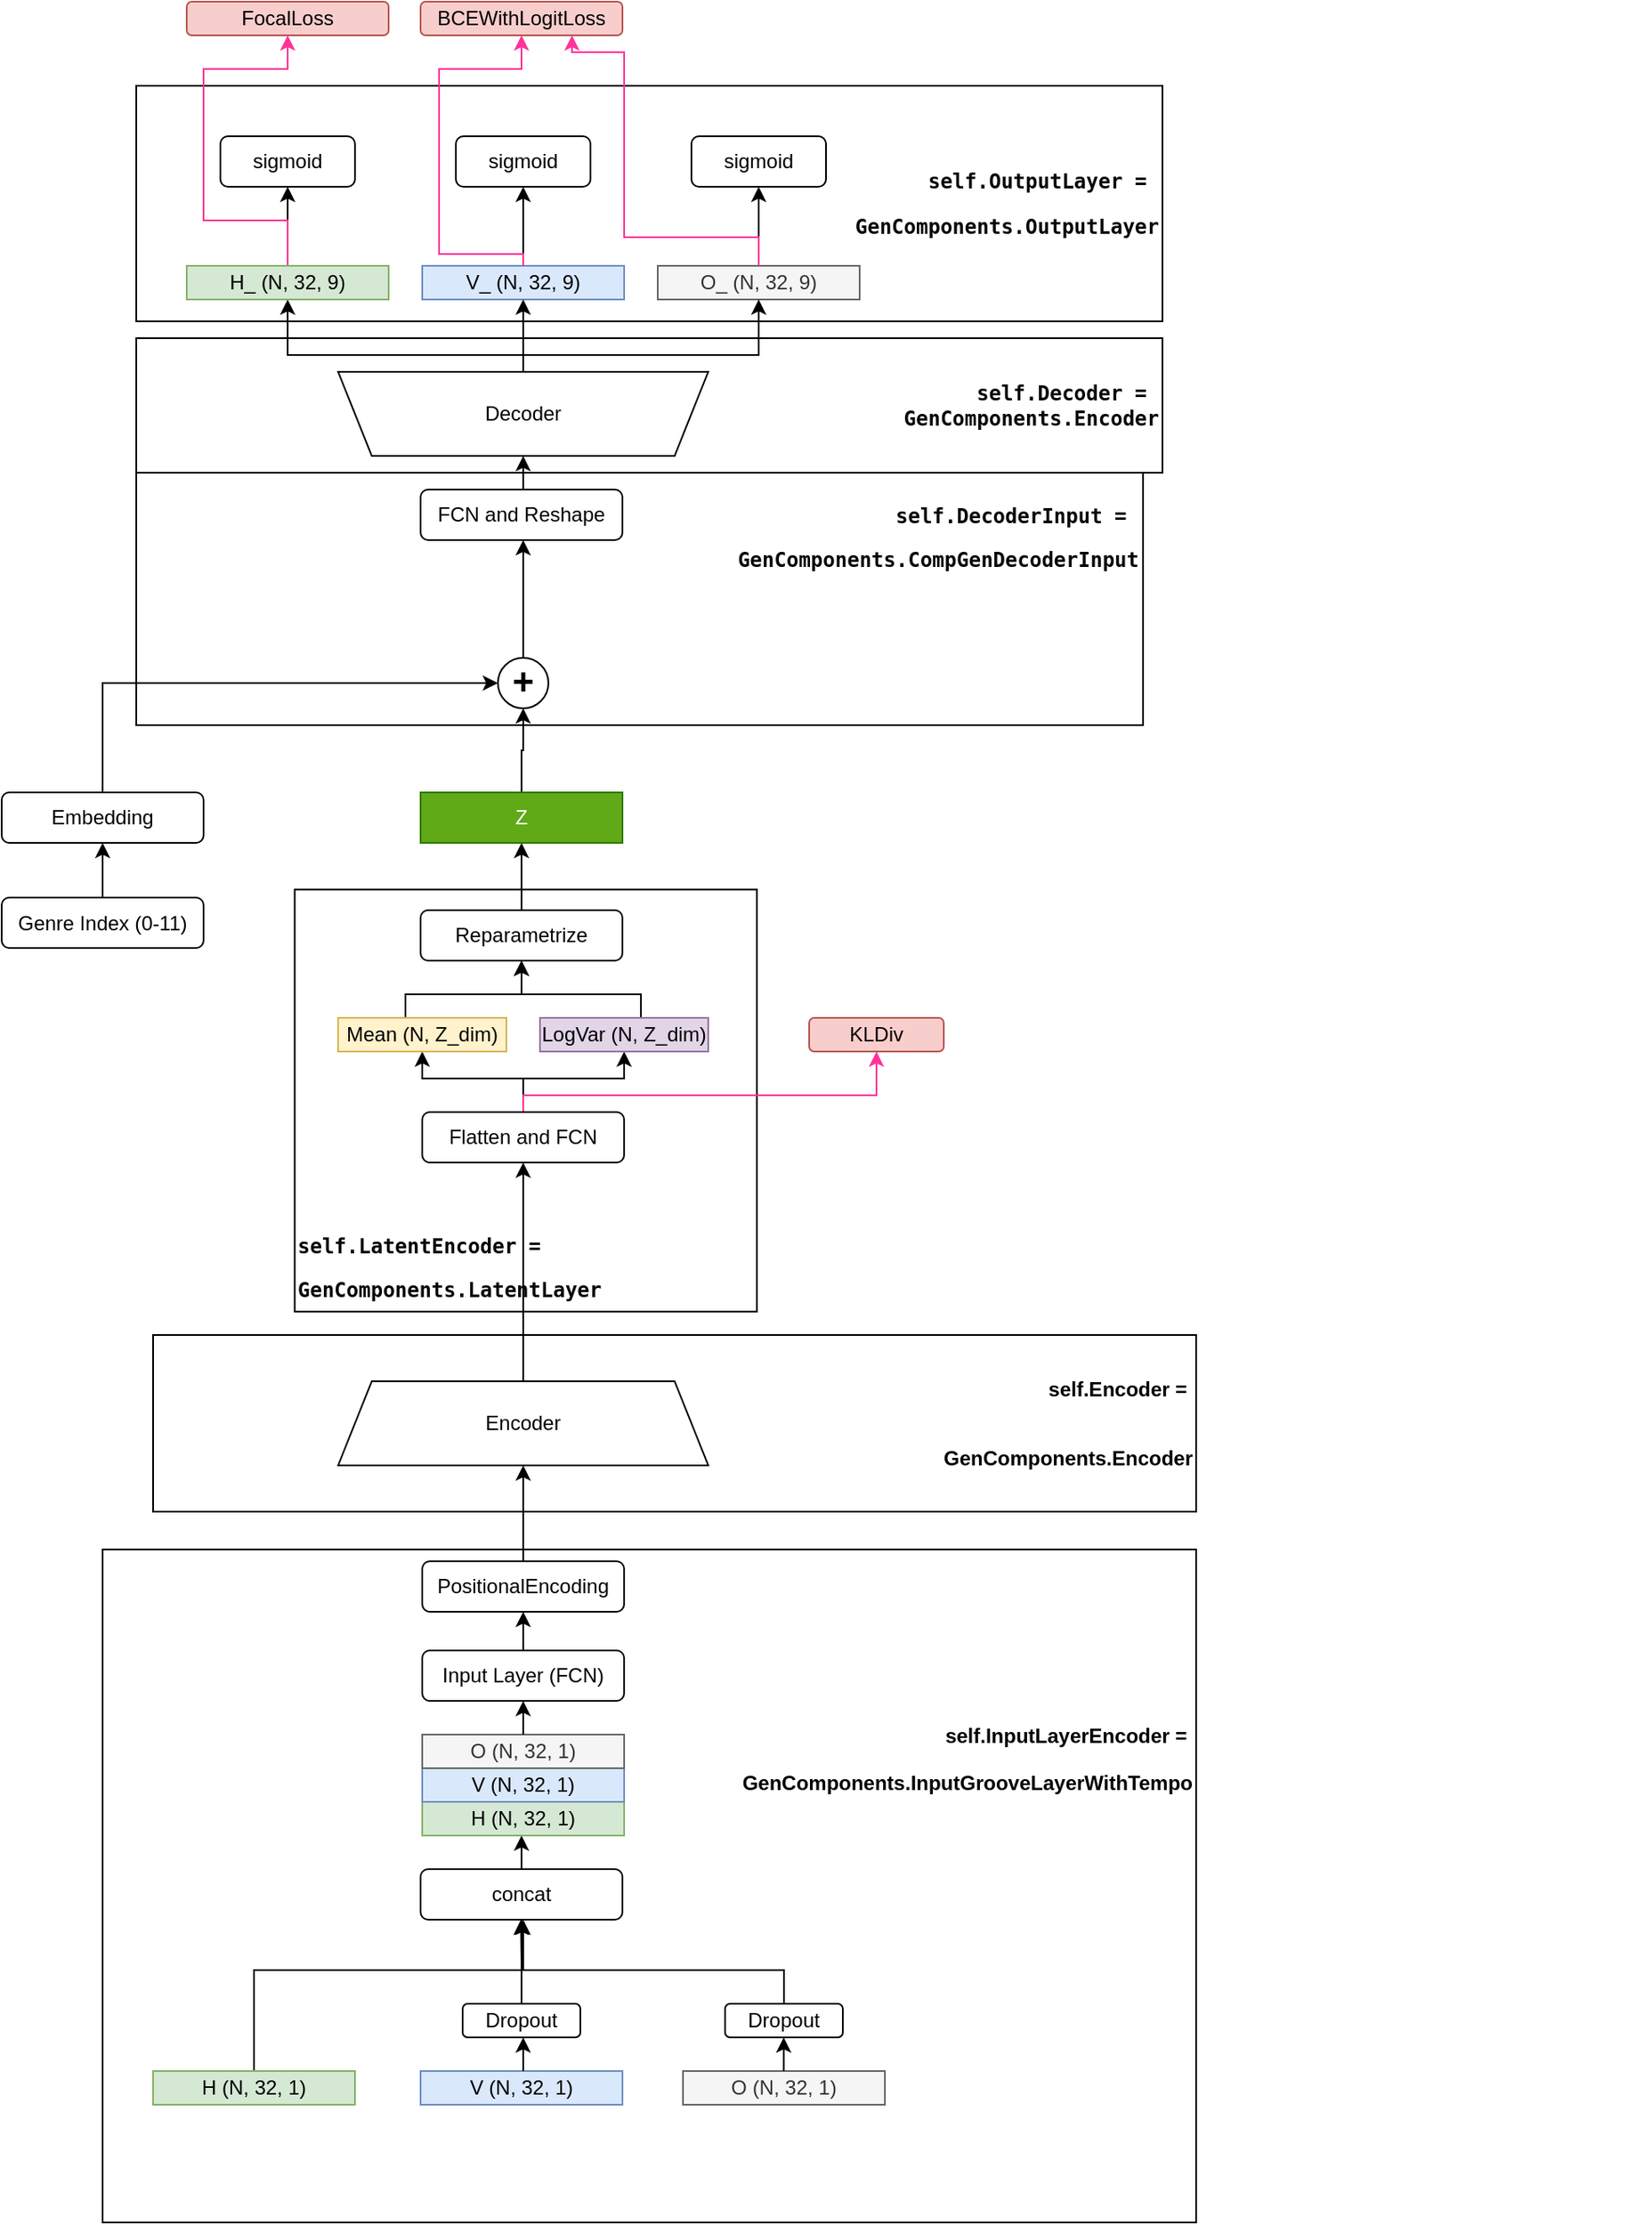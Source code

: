 <mxfile version="21.6.1" type="device">
  <diagram name="Page-1" id="NQa1cD9yoGFF-2M4kGZS">
    <mxGraphModel dx="2607" dy="2564" grid="1" gridSize="10" guides="1" tooltips="1" connect="1" arrows="1" fold="1" page="1" pageScale="1" pageWidth="850" pageHeight="1100" math="0" shadow="0">
      <root>
        <mxCell id="0" />
        <mxCell id="1" parent="0" />
        <mxCell id="DQ1VLmd9Tk6c67iTof-k-62" value="&lt;pre style=&quot;border-color: var(--border-color); color: rgb(8, 8, 8); font-style: normal; font-variant-ligatures: normal; font-variant-caps: normal; font-weight: 700; letter-spacing: normal; orphans: 2; text-indent: 0px; text-transform: none; widows: 2; word-spacing: 0px; -webkit-text-stroke-width: 0px; background-color: rgb(255, 255, 255); text-decoration-thickness: initial; text-decoration-style: initial; text-decoration-color: initial; font-family: &amp;quot;JetBrains Mono&amp;quot;, monospace;&quot;&gt;&lt;div style=&quot;&quot;&gt;&lt;pre style=&quot;font-family: &amp;quot;JetBrains Mono&amp;quot;, monospace;&quot;&gt;&lt;font style=&quot;font-size: 12px;&quot;&gt;self.Decoder = &lt;br&gt;GenComponents.Encoder&lt;/font&gt;&lt;/pre&gt;&lt;/div&gt;&lt;/pre&gt;" style="rounded=0;whiteSpace=wrap;html=1;container=0;align=right;" parent="1" vertex="1">
          <mxGeometry x="660" y="190" width="610" height="80" as="geometry" />
        </mxCell>
        <mxCell id="DQ1VLmd9Tk6c67iTof-k-55" value="" style="group" parent="1" vertex="1" connectable="0">
          <mxGeometry x="660" y="270" width="610" height="150" as="geometry" />
        </mxCell>
        <mxCell id="DQ1VLmd9Tk6c67iTof-k-52" value="&lt;pre style=&quot;border-color: var(--border-color); color: rgb(8, 8, 8); font-size: 22px; font-weight: 700; background-color: rgb(255, 255, 255); font-family: &amp;quot;JetBrains Mono&amp;quot;, monospace;&quot;&gt;&lt;div style=&quot;&quot;&gt;&lt;span style=&quot;font-size: 12px; white-space: normal;&quot;&gt;self.DecoderInput =&amp;nbsp;&lt;/span&gt;&lt;/div&gt;&lt;font style=&quot;border-color: var(--border-color); font-size: 12px;&quot;&gt;GenComponents.CompGenDecoderInput&lt;br&gt;&lt;br&gt;&lt;br&gt;&lt;br&gt;&lt;/font&gt;&lt;/pre&gt;" style="rounded=0;whiteSpace=wrap;html=1;container=0;align=right;" parent="DQ1VLmd9Tk6c67iTof-k-55" vertex="1">
          <mxGeometry width="598.43" height="150" as="geometry" />
        </mxCell>
        <mxCell id="DQ1VLmd9Tk6c67iTof-k-64" value="&lt;pre style=&quot;border-color: var(--border-color); color: rgb(8, 8, 8); font-style: normal; font-variant-ligatures: normal; font-variant-caps: normal; font-weight: 700; letter-spacing: normal; orphans: 2; text-indent: 0px; text-transform: none; widows: 2; word-spacing: 0px; -webkit-text-stroke-width: 0px; background-color: rgb(255, 255, 255); text-decoration-thickness: initial; text-decoration-style: initial; text-decoration-color: initial; font-family: &amp;quot;JetBrains Mono&amp;quot;, monospace;&quot;&gt;&lt;div style=&quot;&quot;&gt;&lt;pre style=&quot;font-family: &amp;quot;JetBrains Mono&amp;quot;, monospace;&quot;&gt;&lt;div&gt;&lt;pre style=&quot;font-family: &amp;quot;JetBrains Mono&amp;quot;, monospace;&quot;&gt;self.OutputLayer = &lt;/pre&gt;&lt;pre style=&quot;font-family: &amp;quot;JetBrains Mono&amp;quot;, monospace;&quot;&gt;GenComponents.OutputLayer&lt;/pre&gt;&lt;/div&gt;&lt;/pre&gt;&lt;/div&gt;&lt;/pre&gt;" style="rounded=0;whiteSpace=wrap;html=1;container=0;align=right;" parent="DQ1VLmd9Tk6c67iTof-k-55" vertex="1">
          <mxGeometry y="-230" width="610" height="140" as="geometry" />
        </mxCell>
        <mxCell id="9NLI2FXHOWeacPtvEP_5-5" style="edgeStyle=orthogonalEdgeStyle;rounded=0;orthogonalLoop=1;jettySize=auto;html=1;" parent="DQ1VLmd9Tk6c67iTof-k-55" source="9NLI2FXHOWeacPtvEP_5-2" edge="1">
          <mxGeometry relative="1" as="geometry">
            <mxPoint x="230" y="40.0" as="targetPoint" />
          </mxGeometry>
        </mxCell>
        <mxCell id="9NLI2FXHOWeacPtvEP_5-2" value="&lt;font style=&quot;font-size: 22px;&quot;&gt;&lt;b&gt;+&lt;/b&gt;&lt;/font&gt;" style="ellipse;whiteSpace=wrap;html=1;aspect=fixed;" parent="DQ1VLmd9Tk6c67iTof-k-55" vertex="1">
          <mxGeometry x="215" y="110" width="30" height="30" as="geometry" />
        </mxCell>
        <mxCell id="DQ1VLmd9Tk6c67iTof-k-49" value="" style="group" parent="1" vertex="1" connectable="0">
          <mxGeometry x="754.2" y="570" width="305.8" height="230" as="geometry" />
        </mxCell>
        <mxCell id="DQ1VLmd9Tk6c67iTof-k-47" value="" style="group" parent="DQ1VLmd9Tk6c67iTof-k-49" vertex="1" connectable="0">
          <mxGeometry y="-52.273" width="280.0" height="250.909" as="geometry" />
        </mxCell>
        <mxCell id="DQ1VLmd9Tk6c67iTof-k-44" value="&lt;pre style=&quot;border-color: var(--border-color); color: rgb(8, 8, 8); font-size: 22px; font-weight: 700; background-color: rgb(255, 255, 255); font-family: &amp;quot;JetBrains Mono&amp;quot;, monospace;&quot;&gt;&lt;font style=&quot;border-color: var(--border-color); font-size: 12px;&quot;&gt;&lt;br&gt;&lt;/font&gt;&lt;/pre&gt;&lt;pre style=&quot;border-color: var(--border-color); color: rgb(8, 8, 8); font-size: 22px; font-weight: 700; background-color: rgb(255, 255, 255); font-family: &amp;quot;JetBrains Mono&amp;quot;, monospace;&quot;&gt;&lt;font style=&quot;border-color: var(--border-color); font-size: 12px;&quot;&gt;&lt;br&gt;&lt;/font&gt;&lt;/pre&gt;&lt;pre style=&quot;border-color: var(--border-color); color: rgb(8, 8, 8); font-size: 22px; font-weight: 700; background-color: rgb(255, 255, 255); font-family: &amp;quot;JetBrains Mono&amp;quot;, monospace;&quot;&gt;&lt;font style=&quot;border-color: var(--border-color); font-size: 12px;&quot;&gt;&lt;br&gt;&lt;/font&gt;&lt;/pre&gt;&lt;pre style=&quot;border-color: var(--border-color); color: rgb(8, 8, 8); font-size: 22px; font-weight: 700; background-color: rgb(255, 255, 255); font-family: &amp;quot;JetBrains Mono&amp;quot;, monospace;&quot;&gt;&lt;font style=&quot;border-color: var(--border-color); font-size: 12px;&quot;&gt;&lt;br&gt;&lt;/font&gt;&lt;/pre&gt;&lt;pre style=&quot;border-color: var(--border-color); color: rgb(8, 8, 8); font-size: 22px; font-weight: 700; background-color: rgb(255, 255, 255); font-family: &amp;quot;JetBrains Mono&amp;quot;, monospace;&quot;&gt;&lt;font style=&quot;border-color: var(--border-color); font-size: 12px;&quot;&gt;self.LatentEncoder = &lt;br style=&quot;border-color: var(--border-color);&quot;&gt;GenComponents.LatentLayer&lt;/font&gt;&lt;/pre&gt;" style="rounded=0;whiteSpace=wrap;html=1;container=0;align=left;" parent="DQ1VLmd9Tk6c67iTof-k-47" vertex="1">
          <mxGeometry width="274.689" height="250.909" as="geometry" />
        </mxCell>
        <mxCell id="DQ1VLmd9Tk6c67iTof-k-18" value="" style="group" parent="1" vertex="1" connectable="0">
          <mxGeometry x="670" y="782.5" width="890" height="105" as="geometry" />
        </mxCell>
        <mxCell id="DQ1VLmd9Tk6c67iTof-k-27" value="" style="group" parent="DQ1VLmd9Tk6c67iTof-k-18" vertex="1" connectable="0">
          <mxGeometry width="620" height="105" as="geometry" />
        </mxCell>
        <mxCell id="DQ1VLmd9Tk6c67iTof-k-19" value="&lt;pre style=&quot;border-color: var(--border-color); font-weight: 700;&quot;&gt;&lt;font style=&quot;border-color: var(--border-color);&quot; face=&quot;Helvetica&quot;&gt;self.Encoder = &lt;br style=&quot;border-color: var(--border-color);&quot;&gt;&lt;br style=&quot;border-color: var(--border-color);&quot;&gt;&lt;/font&gt;&lt;/pre&gt;&lt;pre style=&quot;border-color: var(--border-color); font-weight: 700;&quot;&gt;&lt;font style=&quot;border-color: var(--border-color);&quot; face=&quot;Helvetica&quot;&gt;GenComponents.Encoder&lt;/font&gt;&lt;/pre&gt;" style="rounded=0;whiteSpace=wrap;html=1;align=right;" parent="DQ1VLmd9Tk6c67iTof-k-27" vertex="1">
          <mxGeometry width="620" height="105" as="geometry" />
        </mxCell>
        <mxCell id="DQ1VLmd9Tk6c67iTof-k-8" value="" style="group" parent="1" vertex="1" connectable="0">
          <mxGeometry x="640" y="910" width="650" height="400" as="geometry" />
        </mxCell>
        <mxCell id="DQ1VLmd9Tk6c67iTof-k-9" value="&lt;pre style=&quot;border-color: var(--border-color); font-size: 24px; font-weight: 700;&quot;&gt;&lt;font style=&quot;border-color: var(--border-color); font-size: 12px;&quot; face=&quot;Helvetica&quot;&gt;self.InputLayerEncoder = &lt;br style=&quot;border-color: var(--border-color);&quot;&gt;GenComponents.InputGrooveLayerWithTempo&lt;/font&gt;&lt;/pre&gt;&lt;pre style=&quot;border-color: var(--border-color); font-size: 24px; font-weight: 700;&quot;&gt;&lt;font style=&quot;border-color: var(--border-color); font-size: 12px;&quot; face=&quot;Helvetica&quot;&gt;&lt;br&gt;&lt;/font&gt;&lt;/pre&gt;&lt;pre style=&quot;border-color: var(--border-color); font-size: 24px; font-weight: 700;&quot;&gt;&lt;font style=&quot;border-color: var(--border-color); font-size: 12px;&quot; face=&quot;Helvetica&quot;&gt;&lt;br&gt;&lt;/font&gt;&lt;/pre&gt;&lt;pre style=&quot;border-color: var(--border-color); font-size: 24px; font-weight: 700;&quot;&gt;&lt;font style=&quot;border-color: var(--border-color); font-size: 12px;&quot; face=&quot;Helvetica&quot;&gt;&lt;br&gt;&lt;/font&gt;&lt;/pre&gt;" style="rounded=0;whiteSpace=wrap;html=1;align=right;" parent="DQ1VLmd9Tk6c67iTof-k-8" vertex="1">
          <mxGeometry width="650" height="400" as="geometry" />
        </mxCell>
        <mxCell id="9zeXcT7h1Ww5CdjPzbvc-38" style="edgeStyle=orthogonalEdgeStyle;rounded=0;orthogonalLoop=1;jettySize=auto;html=1;exitX=0.5;exitY=0;exitDx=0;exitDy=0;entryX=0.5;entryY=1;entryDx=0;entryDy=0;" parent="1" source="9zeXcT7h1Ww5CdjPzbvc-1" target="9zeXcT7h1Ww5CdjPzbvc-37" edge="1">
          <mxGeometry relative="1" as="geometry" />
        </mxCell>
        <mxCell id="9zeXcT7h1Ww5CdjPzbvc-1" value="Encoder" style="shape=trapezoid;perimeter=trapezoidPerimeter;whiteSpace=wrap;html=1;fixedSize=1;" parent="1" vertex="1">
          <mxGeometry x="780" y="810" width="220" height="50" as="geometry" />
        </mxCell>
        <mxCell id="9zeXcT7h1Ww5CdjPzbvc-16" value="" style="group" parent="1" vertex="1" connectable="0">
          <mxGeometry x="829" y="1180" width="120" height="60" as="geometry" />
        </mxCell>
        <mxCell id="9zeXcT7h1Ww5CdjPzbvc-3" value="V (N, 32, 1)" style="rounded=0;whiteSpace=wrap;html=1;fillColor=#dae8fc;strokeColor=#6c8ebf;" parent="9zeXcT7h1Ww5CdjPzbvc-16" vertex="1">
          <mxGeometry y="40" width="120" height="20" as="geometry" />
        </mxCell>
        <mxCell id="9zeXcT7h1Ww5CdjPzbvc-7" style="edgeStyle=orthogonalEdgeStyle;rounded=0;orthogonalLoop=1;jettySize=auto;html=1;exitX=0.5;exitY=1;exitDx=0;exitDy=0;" parent="9zeXcT7h1Ww5CdjPzbvc-16" source="9zeXcT7h1Ww5CdjPzbvc-3" target="9zeXcT7h1Ww5CdjPzbvc-3" edge="1">
          <mxGeometry relative="1" as="geometry" />
        </mxCell>
        <mxCell id="9zeXcT7h1Ww5CdjPzbvc-26" style="edgeStyle=orthogonalEdgeStyle;rounded=0;orthogonalLoop=1;jettySize=auto;html=1;exitX=0.5;exitY=0;exitDx=0;exitDy=0;" parent="9zeXcT7h1Ww5CdjPzbvc-16" source="9zeXcT7h1Ww5CdjPzbvc-8" edge="1">
          <mxGeometry relative="1" as="geometry">
            <mxPoint x="59.652" y="-50" as="targetPoint" />
          </mxGeometry>
        </mxCell>
        <mxCell id="9zeXcT7h1Ww5CdjPzbvc-8" value="Dropout" style="rounded=1;whiteSpace=wrap;html=1;" parent="9zeXcT7h1Ww5CdjPzbvc-16" vertex="1">
          <mxGeometry x="25" width="70" height="20" as="geometry" />
        </mxCell>
        <mxCell id="9zeXcT7h1Ww5CdjPzbvc-13" value="" style="endArrow=classic;html=1;rounded=0;entryX=0.5;entryY=1;entryDx=0;entryDy=0;" parent="9zeXcT7h1Ww5CdjPzbvc-16" edge="1">
          <mxGeometry width="50" height="50" relative="1" as="geometry">
            <mxPoint x="61" y="40" as="sourcePoint" />
            <mxPoint x="61" y="20" as="targetPoint" />
          </mxGeometry>
        </mxCell>
        <mxCell id="9zeXcT7h1Ww5CdjPzbvc-17" value="" style="group" parent="1" vertex="1" connectable="0">
          <mxGeometry x="985" y="1180" width="120" height="60" as="geometry" />
        </mxCell>
        <mxCell id="9zeXcT7h1Ww5CdjPzbvc-4" value="O (N, 32, 1)" style="rounded=0;whiteSpace=wrap;html=1;fillColor=#f5f5f5;fontColor=#333333;strokeColor=#666666;" parent="9zeXcT7h1Ww5CdjPzbvc-17" vertex="1">
          <mxGeometry y="40" width="120" height="20" as="geometry" />
        </mxCell>
        <mxCell id="9zeXcT7h1Ww5CdjPzbvc-27" style="edgeStyle=orthogonalEdgeStyle;rounded=0;orthogonalLoop=1;jettySize=auto;html=1;" parent="9zeXcT7h1Ww5CdjPzbvc-17" source="9zeXcT7h1Ww5CdjPzbvc-9" edge="1">
          <mxGeometry relative="1" as="geometry">
            <mxPoint x="-95" y="-50" as="targetPoint" />
            <Array as="points">
              <mxPoint x="60" y="-20" />
              <mxPoint x="-95" y="-20" />
            </Array>
          </mxGeometry>
        </mxCell>
        <mxCell id="9zeXcT7h1Ww5CdjPzbvc-9" value="Dropout" style="rounded=1;whiteSpace=wrap;html=1;" parent="9zeXcT7h1Ww5CdjPzbvc-17" vertex="1">
          <mxGeometry x="25" width="70" height="20" as="geometry" />
        </mxCell>
        <mxCell id="9zeXcT7h1Ww5CdjPzbvc-14" value="" style="endArrow=classic;html=1;rounded=0;entryX=0.5;entryY=1;entryDx=0;entryDy=0;" parent="9zeXcT7h1Ww5CdjPzbvc-17" edge="1">
          <mxGeometry width="50" height="50" relative="1" as="geometry">
            <mxPoint x="59.86" y="40" as="sourcePoint" />
            <mxPoint x="59.86" y="20" as="targetPoint" />
          </mxGeometry>
        </mxCell>
        <mxCell id="9zeXcT7h1Ww5CdjPzbvc-32" style="edgeStyle=orthogonalEdgeStyle;rounded=0;orthogonalLoop=1;jettySize=auto;html=1;" parent="1" source="9zeXcT7h1Ww5CdjPzbvc-23" edge="1">
          <mxGeometry relative="1" as="geometry">
            <mxPoint x="889" y="1080" as="targetPoint" />
          </mxGeometry>
        </mxCell>
        <mxCell id="9zeXcT7h1Ww5CdjPzbvc-23" value="concat" style="rounded=1;whiteSpace=wrap;html=1;" parent="1" vertex="1">
          <mxGeometry x="829" y="1100" width="120" height="30" as="geometry" />
        </mxCell>
        <mxCell id="9zeXcT7h1Ww5CdjPzbvc-25" style="edgeStyle=orthogonalEdgeStyle;rounded=0;orthogonalLoop=1;jettySize=auto;html=1;entryX=0.5;entryY=1;entryDx=0;entryDy=0;exitX=0.5;exitY=0;exitDx=0;exitDy=0;" parent="1" source="9zeXcT7h1Ww5CdjPzbvc-2" target="9zeXcT7h1Ww5CdjPzbvc-23" edge="1">
          <mxGeometry relative="1" as="geometry">
            <Array as="points">
              <mxPoint x="730" y="1160" />
              <mxPoint x="889" y="1160" />
            </Array>
            <mxPoint x="730" y="1200" as="sourcePoint" />
          </mxGeometry>
        </mxCell>
        <mxCell id="9zeXcT7h1Ww5CdjPzbvc-31" value="" style="group" parent="1" vertex="1" connectable="0">
          <mxGeometry x="830" y="1020" width="120" height="60" as="geometry" />
        </mxCell>
        <mxCell id="9zeXcT7h1Ww5CdjPzbvc-75" value="" style="group" parent="9zeXcT7h1Ww5CdjPzbvc-31" vertex="1" connectable="0">
          <mxGeometry width="120" height="60" as="geometry" />
        </mxCell>
        <mxCell id="9zeXcT7h1Ww5CdjPzbvc-28" value="H (N, 32, 1)" style="rounded=0;whiteSpace=wrap;html=1;fillColor=#d5e8d4;strokeColor=#82b366;" parent="9zeXcT7h1Ww5CdjPzbvc-75" vertex="1">
          <mxGeometry y="40" width="120" height="20" as="geometry" />
        </mxCell>
        <mxCell id="9zeXcT7h1Ww5CdjPzbvc-29" value="V (N, 32, 1)" style="rounded=0;whiteSpace=wrap;html=1;fillColor=#dae8fc;strokeColor=#6c8ebf;" parent="9zeXcT7h1Ww5CdjPzbvc-75" vertex="1">
          <mxGeometry y="20" width="120" height="20" as="geometry" />
        </mxCell>
        <mxCell id="9zeXcT7h1Ww5CdjPzbvc-30" value="O (N, 32, 1)" style="rounded=0;whiteSpace=wrap;html=1;fillColor=#f5f5f5;fontColor=#333333;strokeColor=#666666;" parent="9zeXcT7h1Ww5CdjPzbvc-75" vertex="1">
          <mxGeometry width="120" height="20" as="geometry" />
        </mxCell>
        <mxCell id="rTMyLlt5xqiZMyr0EFMd-11" style="edgeStyle=orthogonalEdgeStyle;shape=connector;rounded=0;orthogonalLoop=1;jettySize=auto;html=1;entryX=0.5;entryY=1;entryDx=0;entryDy=0;labelBackgroundColor=default;strokeColor=default;fontFamily=Helvetica;fontSize=11;fontColor=default;endArrow=classic;" parent="1" source="9zeXcT7h1Ww5CdjPzbvc-33" target="DQ1VLmd9Tk6c67iTof-k-1" edge="1">
          <mxGeometry relative="1" as="geometry" />
        </mxCell>
        <mxCell id="9zeXcT7h1Ww5CdjPzbvc-33" value="Input Layer (FCN)" style="rounded=1;whiteSpace=wrap;html=1;" parent="1" vertex="1">
          <mxGeometry x="830" y="970" width="120" height="30" as="geometry" />
        </mxCell>
        <mxCell id="9zeXcT7h1Ww5CdjPzbvc-35" style="edgeStyle=orthogonalEdgeStyle;rounded=0;orthogonalLoop=1;jettySize=auto;html=1;entryX=0.5;entryY=1;entryDx=0;entryDy=0;" parent="1" source="9zeXcT7h1Ww5CdjPzbvc-30" target="9zeXcT7h1Ww5CdjPzbvc-33" edge="1">
          <mxGeometry relative="1" as="geometry">
            <Array as="points">
              <mxPoint x="890" y="1010" />
              <mxPoint x="890" y="1010" />
            </Array>
          </mxGeometry>
        </mxCell>
        <mxCell id="9zeXcT7h1Ww5CdjPzbvc-42" style="edgeStyle=orthogonalEdgeStyle;rounded=0;orthogonalLoop=1;jettySize=auto;html=1;entryX=0.5;entryY=1;entryDx=0;entryDy=0;" parent="1" source="9zeXcT7h1Ww5CdjPzbvc-37" target="9zeXcT7h1Ww5CdjPzbvc-41" edge="1">
          <mxGeometry relative="1" as="geometry" />
        </mxCell>
        <mxCell id="9zeXcT7h1Ww5CdjPzbvc-44" style="edgeStyle=orthogonalEdgeStyle;rounded=0;orthogonalLoop=1;jettySize=auto;html=1;entryX=0.5;entryY=1;entryDx=0;entryDy=0;" parent="1" source="9zeXcT7h1Ww5CdjPzbvc-37" target="9zeXcT7h1Ww5CdjPzbvc-43" edge="1">
          <mxGeometry relative="1" as="geometry" />
        </mxCell>
        <mxCell id="ZVySOKYS1OYlLSNdd-Se-39" style="edgeStyle=orthogonalEdgeStyle;shape=connector;rounded=0;orthogonalLoop=1;jettySize=auto;html=1;entryX=0.5;entryY=1;entryDx=0;entryDy=0;labelBackgroundColor=default;strokeColor=#FF3399;fontFamily=Helvetica;fontSize=11;fontColor=default;endArrow=classic;" parent="1" source="9zeXcT7h1Ww5CdjPzbvc-37" target="ZVySOKYS1OYlLSNdd-Se-38" edge="1">
          <mxGeometry relative="1" as="geometry">
            <Array as="points">
              <mxPoint x="890" y="640" />
            </Array>
          </mxGeometry>
        </mxCell>
        <mxCell id="9zeXcT7h1Ww5CdjPzbvc-37" value="Flatten and FCN" style="rounded=1;whiteSpace=wrap;html=1;" parent="1" vertex="1">
          <mxGeometry x="830" y="650" width="120" height="30" as="geometry" />
        </mxCell>
        <mxCell id="9zeXcT7h1Ww5CdjPzbvc-46" style="edgeStyle=orthogonalEdgeStyle;rounded=0;orthogonalLoop=1;jettySize=auto;html=1;entryX=0.5;entryY=1;entryDx=0;entryDy=0;" parent="1" source="9zeXcT7h1Ww5CdjPzbvc-41" target="9zeXcT7h1Ww5CdjPzbvc-45" edge="1">
          <mxGeometry relative="1" as="geometry">
            <Array as="points">
              <mxPoint x="820" y="580" />
              <mxPoint x="889" y="580" />
            </Array>
          </mxGeometry>
        </mxCell>
        <mxCell id="9zeXcT7h1Ww5CdjPzbvc-41" value="Mean (N, Z_dim)" style="rounded=0;whiteSpace=wrap;html=1;fillColor=#fff2cc;strokeColor=#d6b656;" parent="1" vertex="1">
          <mxGeometry x="780" y="594" width="100" height="20" as="geometry" />
        </mxCell>
        <mxCell id="9zeXcT7h1Ww5CdjPzbvc-47" style="edgeStyle=orthogonalEdgeStyle;rounded=0;orthogonalLoop=1;jettySize=auto;html=1;entryX=0.5;entryY=1;entryDx=0;entryDy=0;" parent="1" source="9zeXcT7h1Ww5CdjPzbvc-43" target="9zeXcT7h1Ww5CdjPzbvc-45" edge="1">
          <mxGeometry relative="1" as="geometry">
            <Array as="points">
              <mxPoint x="960" y="580" />
              <mxPoint x="889" y="580" />
            </Array>
          </mxGeometry>
        </mxCell>
        <mxCell id="9zeXcT7h1Ww5CdjPzbvc-43" value="LogVar (N, Z_dim)" style="rounded=0;whiteSpace=wrap;html=1;fillColor=#e1d5e7;strokeColor=#9673a6;" parent="1" vertex="1">
          <mxGeometry x="900" y="594" width="100" height="20" as="geometry" />
        </mxCell>
        <mxCell id="9zeXcT7h1Ww5CdjPzbvc-49" style="edgeStyle=orthogonalEdgeStyle;rounded=0;orthogonalLoop=1;jettySize=auto;html=1;exitX=0.5;exitY=0;exitDx=0;exitDy=0;entryX=0.5;entryY=1;entryDx=0;entryDy=0;" parent="1" source="9zeXcT7h1Ww5CdjPzbvc-45" target="9zeXcT7h1Ww5CdjPzbvc-48" edge="1">
          <mxGeometry relative="1" as="geometry" />
        </mxCell>
        <mxCell id="9zeXcT7h1Ww5CdjPzbvc-45" value="Reparametrize" style="rounded=1;whiteSpace=wrap;html=1;" parent="1" vertex="1">
          <mxGeometry x="829" y="530" width="120" height="30" as="geometry" />
        </mxCell>
        <mxCell id="9zeXcT7h1Ww5CdjPzbvc-51" style="edgeStyle=orthogonalEdgeStyle;rounded=0;orthogonalLoop=1;jettySize=auto;html=1;entryX=0.5;entryY=1;entryDx=0;entryDy=0;" parent="1" source="9zeXcT7h1Ww5CdjPzbvc-48" target="9NLI2FXHOWeacPtvEP_5-2" edge="1">
          <mxGeometry relative="1" as="geometry" />
        </mxCell>
        <mxCell id="9zeXcT7h1Ww5CdjPzbvc-48" value="Z" style="rounded=0;whiteSpace=wrap;html=1;fillColor=#60a917;strokeColor=#2D7600;fontColor=#ffffff;" parent="1" vertex="1">
          <mxGeometry x="829" y="460" width="120" height="30" as="geometry" />
        </mxCell>
        <mxCell id="9zeXcT7h1Ww5CdjPzbvc-73" style="edgeStyle=orthogonalEdgeStyle;rounded=0;orthogonalLoop=1;jettySize=auto;html=1;exitX=0.5;exitY=0;exitDx=0;exitDy=0;entryX=0.5;entryY=0;entryDx=0;entryDy=0;" parent="1" source="9zeXcT7h1Ww5CdjPzbvc-50" target="9zeXcT7h1Ww5CdjPzbvc-71" edge="1">
          <mxGeometry relative="1" as="geometry" />
        </mxCell>
        <mxCell id="9zeXcT7h1Ww5CdjPzbvc-50" value="FCN and Reshape" style="rounded=1;whiteSpace=wrap;html=1;" parent="1" vertex="1">
          <mxGeometry x="829" y="280" width="120" height="30" as="geometry" />
        </mxCell>
        <mxCell id="9zeXcT7h1Ww5CdjPzbvc-74" value="" style="group" parent="1" vertex="1" connectable="0">
          <mxGeometry x="780" y="210" width="220" height="50" as="geometry" />
        </mxCell>
        <mxCell id="9zeXcT7h1Ww5CdjPzbvc-71" value="" style="shape=trapezoid;perimeter=trapezoidPerimeter;whiteSpace=wrap;html=1;fixedSize=1;rotation=-180;" parent="9zeXcT7h1Ww5CdjPzbvc-74" vertex="1">
          <mxGeometry width="220" height="50" as="geometry" />
        </mxCell>
        <mxCell id="9zeXcT7h1Ww5CdjPzbvc-72" value="Decoder" style="text;html=1;strokeColor=none;fillColor=none;align=center;verticalAlign=middle;whiteSpace=wrap;rounded=0;" parent="9zeXcT7h1Ww5CdjPzbvc-74" vertex="1">
          <mxGeometry x="80" y="10" width="60" height="30" as="geometry" />
        </mxCell>
        <mxCell id="9zeXcT7h1Ww5CdjPzbvc-86" value="" style="group" parent="1" vertex="1" connectable="0">
          <mxGeometry x="690" y="310" width="683.04" height="60" as="geometry" />
        </mxCell>
        <mxCell id="9zeXcT7h1Ww5CdjPzbvc-85" value="O_ (N, 32, 9)" style="rounded=0;whiteSpace=wrap;html=1;fillColor=#f5f5f5;fontColor=#333333;strokeColor=#666666;container=0;" parent="9zeXcT7h1Ww5CdjPzbvc-86" vertex="1">
          <mxGeometry x="280" y="-163" width="120" height="20" as="geometry" />
        </mxCell>
        <mxCell id="9zeXcT7h1Ww5CdjPzbvc-84" value="V_ (N, 32, 9)" style="rounded=0;whiteSpace=wrap;html=1;fillColor=#dae8fc;strokeColor=#6c8ebf;container=0;" parent="9zeXcT7h1Ww5CdjPzbvc-86" vertex="1">
          <mxGeometry x="140" y="-163" width="120" height="20" as="geometry" />
        </mxCell>
        <mxCell id="9zeXcT7h1Ww5CdjPzbvc-88" style="edgeStyle=orthogonalEdgeStyle;rounded=0;orthogonalLoop=1;jettySize=auto;html=1;entryX=0.5;entryY=1;entryDx=0;entryDy=0;" parent="1" source="9zeXcT7h1Ww5CdjPzbvc-71" target="9zeXcT7h1Ww5CdjPzbvc-84" edge="1">
          <mxGeometry relative="1" as="geometry" />
        </mxCell>
        <mxCell id="9zeXcT7h1Ww5CdjPzbvc-89" style="edgeStyle=orthogonalEdgeStyle;rounded=0;orthogonalLoop=1;jettySize=auto;html=1;entryX=0.5;entryY=1;entryDx=0;entryDy=0;" parent="1" source="9zeXcT7h1Ww5CdjPzbvc-71" target="9zeXcT7h1Ww5CdjPzbvc-85" edge="1">
          <mxGeometry relative="1" as="geometry">
            <Array as="points">
              <mxPoint x="890" y="200" />
              <mxPoint x="1030" y="200" />
            </Array>
          </mxGeometry>
        </mxCell>
        <mxCell id="9zeXcT7h1Ww5CdjPzbvc-90" style="edgeStyle=orthogonalEdgeStyle;rounded=0;orthogonalLoop=1;jettySize=auto;html=1;entryX=0.5;entryY=1;entryDx=0;entryDy=0;" parent="1" source="9zeXcT7h1Ww5CdjPzbvc-71" target="DQ1VLmd9Tk6c67iTof-k-58" edge="1">
          <mxGeometry relative="1" as="geometry">
            <Array as="points">
              <mxPoint x="890" y="200" />
              <mxPoint x="750" y="200" />
            </Array>
            <mxPoint x="750" y="180" as="targetPoint" />
          </mxGeometry>
        </mxCell>
        <mxCell id="9zeXcT7h1Ww5CdjPzbvc-2" value="H (N, 32, 1)" style="rounded=0;whiteSpace=wrap;html=1;fillColor=#d5e8d4;strokeColor=#82b366;" parent="1" vertex="1">
          <mxGeometry x="670" y="1220" width="120" height="20" as="geometry" />
        </mxCell>
        <mxCell id="ZVySOKYS1OYlLSNdd-Se-2" value="sigmoid" style="rounded=1;whiteSpace=wrap;html=1;" parent="1" vertex="1">
          <mxGeometry x="710" y="70" width="80" height="30" as="geometry" />
        </mxCell>
        <mxCell id="ZVySOKYS1OYlLSNdd-Se-3" style="edgeStyle=orthogonalEdgeStyle;rounded=0;orthogonalLoop=1;jettySize=auto;html=1;entryX=0.5;entryY=1;entryDx=0;entryDy=0;" parent="1" source="DQ1VLmd9Tk6c67iTof-k-58" edge="1">
          <mxGeometry relative="1" as="geometry">
            <mxPoint x="750" y="160" as="sourcePoint" />
            <mxPoint x="750" y="100" as="targetPoint" />
          </mxGeometry>
        </mxCell>
        <mxCell id="ZVySOKYS1OYlLSNdd-Se-4" value="sigmoid" style="rounded=1;whiteSpace=wrap;html=1;" parent="1" vertex="1">
          <mxGeometry x="850" y="70" width="80" height="30" as="geometry" />
        </mxCell>
        <mxCell id="ZVySOKYS1OYlLSNdd-Se-5" value="sigmoid" style="rounded=1;whiteSpace=wrap;html=1;" parent="1" vertex="1">
          <mxGeometry x="990" y="70" width="80" height="30" as="geometry" />
        </mxCell>
        <mxCell id="ZVySOKYS1OYlLSNdd-Se-6" style="edgeStyle=orthogonalEdgeStyle;rounded=0;orthogonalLoop=1;jettySize=auto;html=1;" parent="1" source="9zeXcT7h1Ww5CdjPzbvc-84" target="ZVySOKYS1OYlLSNdd-Se-4" edge="1">
          <mxGeometry relative="1" as="geometry" />
        </mxCell>
        <mxCell id="ZVySOKYS1OYlLSNdd-Se-7" style="edgeStyle=orthogonalEdgeStyle;rounded=0;orthogonalLoop=1;jettySize=auto;html=1;entryX=0.5;entryY=1;entryDx=0;entryDy=0;" parent="1" source="9zeXcT7h1Ww5CdjPzbvc-85" target="ZVySOKYS1OYlLSNdd-Se-5" edge="1">
          <mxGeometry relative="1" as="geometry" />
        </mxCell>
        <mxCell id="ZVySOKYS1OYlLSNdd-Se-31" value="BCEWithLogitLoss" style="rounded=1;whiteSpace=wrap;html=1;fillColor=#f8cecc;strokeColor=#b85450;" parent="1" vertex="1">
          <mxGeometry x="829" y="-10" width="120" height="20" as="geometry" />
        </mxCell>
        <mxCell id="ZVySOKYS1OYlLSNdd-Se-35" style="edgeStyle=orthogonalEdgeStyle;shape=connector;rounded=0;orthogonalLoop=1;jettySize=auto;html=1;entryX=0.5;entryY=1;entryDx=0;entryDy=0;labelBackgroundColor=default;strokeColor=#FF3399;fontFamily=Helvetica;fontSize=11;fontColor=default;endArrow=classic;exitX=0.5;exitY=0;exitDx=0;exitDy=0;" parent="1" source="9zeXcT7h1Ww5CdjPzbvc-84" target="ZVySOKYS1OYlLSNdd-Se-31" edge="1">
          <mxGeometry relative="1" as="geometry">
            <mxPoint x="890" y="140" as="sourcePoint" />
            <Array as="points">
              <mxPoint x="890" y="140" />
              <mxPoint x="840" y="140" />
              <mxPoint x="840" y="30" />
              <mxPoint x="889" y="30" />
            </Array>
          </mxGeometry>
        </mxCell>
        <mxCell id="ZVySOKYS1OYlLSNdd-Se-37" style="edgeStyle=orthogonalEdgeStyle;shape=connector;rounded=0;orthogonalLoop=1;jettySize=auto;html=1;entryX=0.75;entryY=1;entryDx=0;entryDy=0;labelBackgroundColor=default;strokeColor=#FF3399;fontFamily=Helvetica;fontSize=11;fontColor=default;endArrow=classic;" parent="1" source="9zeXcT7h1Ww5CdjPzbvc-85" target="ZVySOKYS1OYlLSNdd-Se-31" edge="1">
          <mxGeometry relative="1" as="geometry">
            <Array as="points">
              <mxPoint x="1030" y="130" />
              <mxPoint x="950" y="130" />
              <mxPoint x="950" y="20" />
              <mxPoint x="919" y="20" />
            </Array>
          </mxGeometry>
        </mxCell>
        <mxCell id="ZVySOKYS1OYlLSNdd-Se-38" value="KLDiv" style="rounded=1;whiteSpace=wrap;html=1;fillColor=#f8cecc;strokeColor=#b85450;" parent="1" vertex="1">
          <mxGeometry x="1060" y="594" width="80" height="20" as="geometry" />
        </mxCell>
        <mxCell id="DQ1VLmd9Tk6c67iTof-k-4" style="edgeStyle=orthogonalEdgeStyle;rounded=0;orthogonalLoop=1;jettySize=auto;html=1;" parent="1" source="DQ1VLmd9Tk6c67iTof-k-1" target="9zeXcT7h1Ww5CdjPzbvc-1" edge="1">
          <mxGeometry relative="1" as="geometry" />
        </mxCell>
        <mxCell id="DQ1VLmd9Tk6c67iTof-k-1" value="PositionalEncoding" style="rounded=1;whiteSpace=wrap;html=1;" parent="1" vertex="1">
          <mxGeometry x="830" y="917" width="120" height="30" as="geometry" />
        </mxCell>
        <mxCell id="rTMyLlt5xqiZMyr0EFMd-5" style="edgeStyle=orthogonalEdgeStyle;shape=connector;rounded=0;orthogonalLoop=1;jettySize=auto;html=1;labelBackgroundColor=default;strokeColor=#FF3399;fontFamily=Helvetica;fontSize=11;fontColor=default;endArrow=classic;entryX=0.5;entryY=1;entryDx=0;entryDy=0;exitX=0.5;exitY=0;exitDx=0;exitDy=0;" parent="1" source="DQ1VLmd9Tk6c67iTof-k-58" target="rTMyLlt5xqiZMyr0EFMd-3" edge="1">
          <mxGeometry relative="1" as="geometry">
            <Array as="points">
              <mxPoint x="750" y="120" />
              <mxPoint x="700" y="120" />
              <mxPoint x="700" y="30" />
              <mxPoint x="750" y="30" />
            </Array>
          </mxGeometry>
        </mxCell>
        <mxCell id="DQ1VLmd9Tk6c67iTof-k-58" value="H_ (N, 32, 9)" style="rounded=0;whiteSpace=wrap;html=1;fillColor=#d5e8d4;strokeColor=#82b366;container=0;" parent="1" vertex="1">
          <mxGeometry x="690" y="147" width="120" height="20" as="geometry" />
        </mxCell>
        <mxCell id="rTMyLlt5xqiZMyr0EFMd-3" value="FocalLoss" style="rounded=1;whiteSpace=wrap;html=1;fillColor=#f8cecc;strokeColor=#b85450;" parent="1" vertex="1">
          <mxGeometry x="690" y="-10" width="120" height="20" as="geometry" />
        </mxCell>
        <mxCell id="qCvvOq_lEpwjF3tyy16Q-1" value="Genre Index (0-11)" style="rounded=1;whiteSpace=wrap;html=1;" parent="1" vertex="1">
          <mxGeometry x="580" y="522.5" width="120" height="30" as="geometry" />
        </mxCell>
        <mxCell id="9NLI2FXHOWeacPtvEP_5-3" style="edgeStyle=orthogonalEdgeStyle;rounded=0;orthogonalLoop=1;jettySize=auto;html=1;entryX=0;entryY=0.5;entryDx=0;entryDy=0;" parent="1" source="9zeXcT7h1Ww5CdjPzbvc-52" target="9NLI2FXHOWeacPtvEP_5-2" edge="1">
          <mxGeometry relative="1" as="geometry">
            <Array as="points">
              <mxPoint x="640" y="395" />
            </Array>
          </mxGeometry>
        </mxCell>
        <mxCell id="9zeXcT7h1Ww5CdjPzbvc-52" value="Embedding" style="rounded=1;whiteSpace=wrap;html=1;" parent="1" vertex="1">
          <mxGeometry x="580" y="460" width="120" height="30" as="geometry" />
        </mxCell>
        <mxCell id="qCvvOq_lEpwjF3tyy16Q-3" style="edgeStyle=orthogonalEdgeStyle;rounded=0;orthogonalLoop=1;jettySize=auto;html=1;entryX=0.5;entryY=1;entryDx=0;entryDy=0;" parent="1" source="qCvvOq_lEpwjF3tyy16Q-1" target="9zeXcT7h1Ww5CdjPzbvc-52" edge="1">
          <mxGeometry relative="1" as="geometry" />
        </mxCell>
      </root>
    </mxGraphModel>
  </diagram>
</mxfile>
